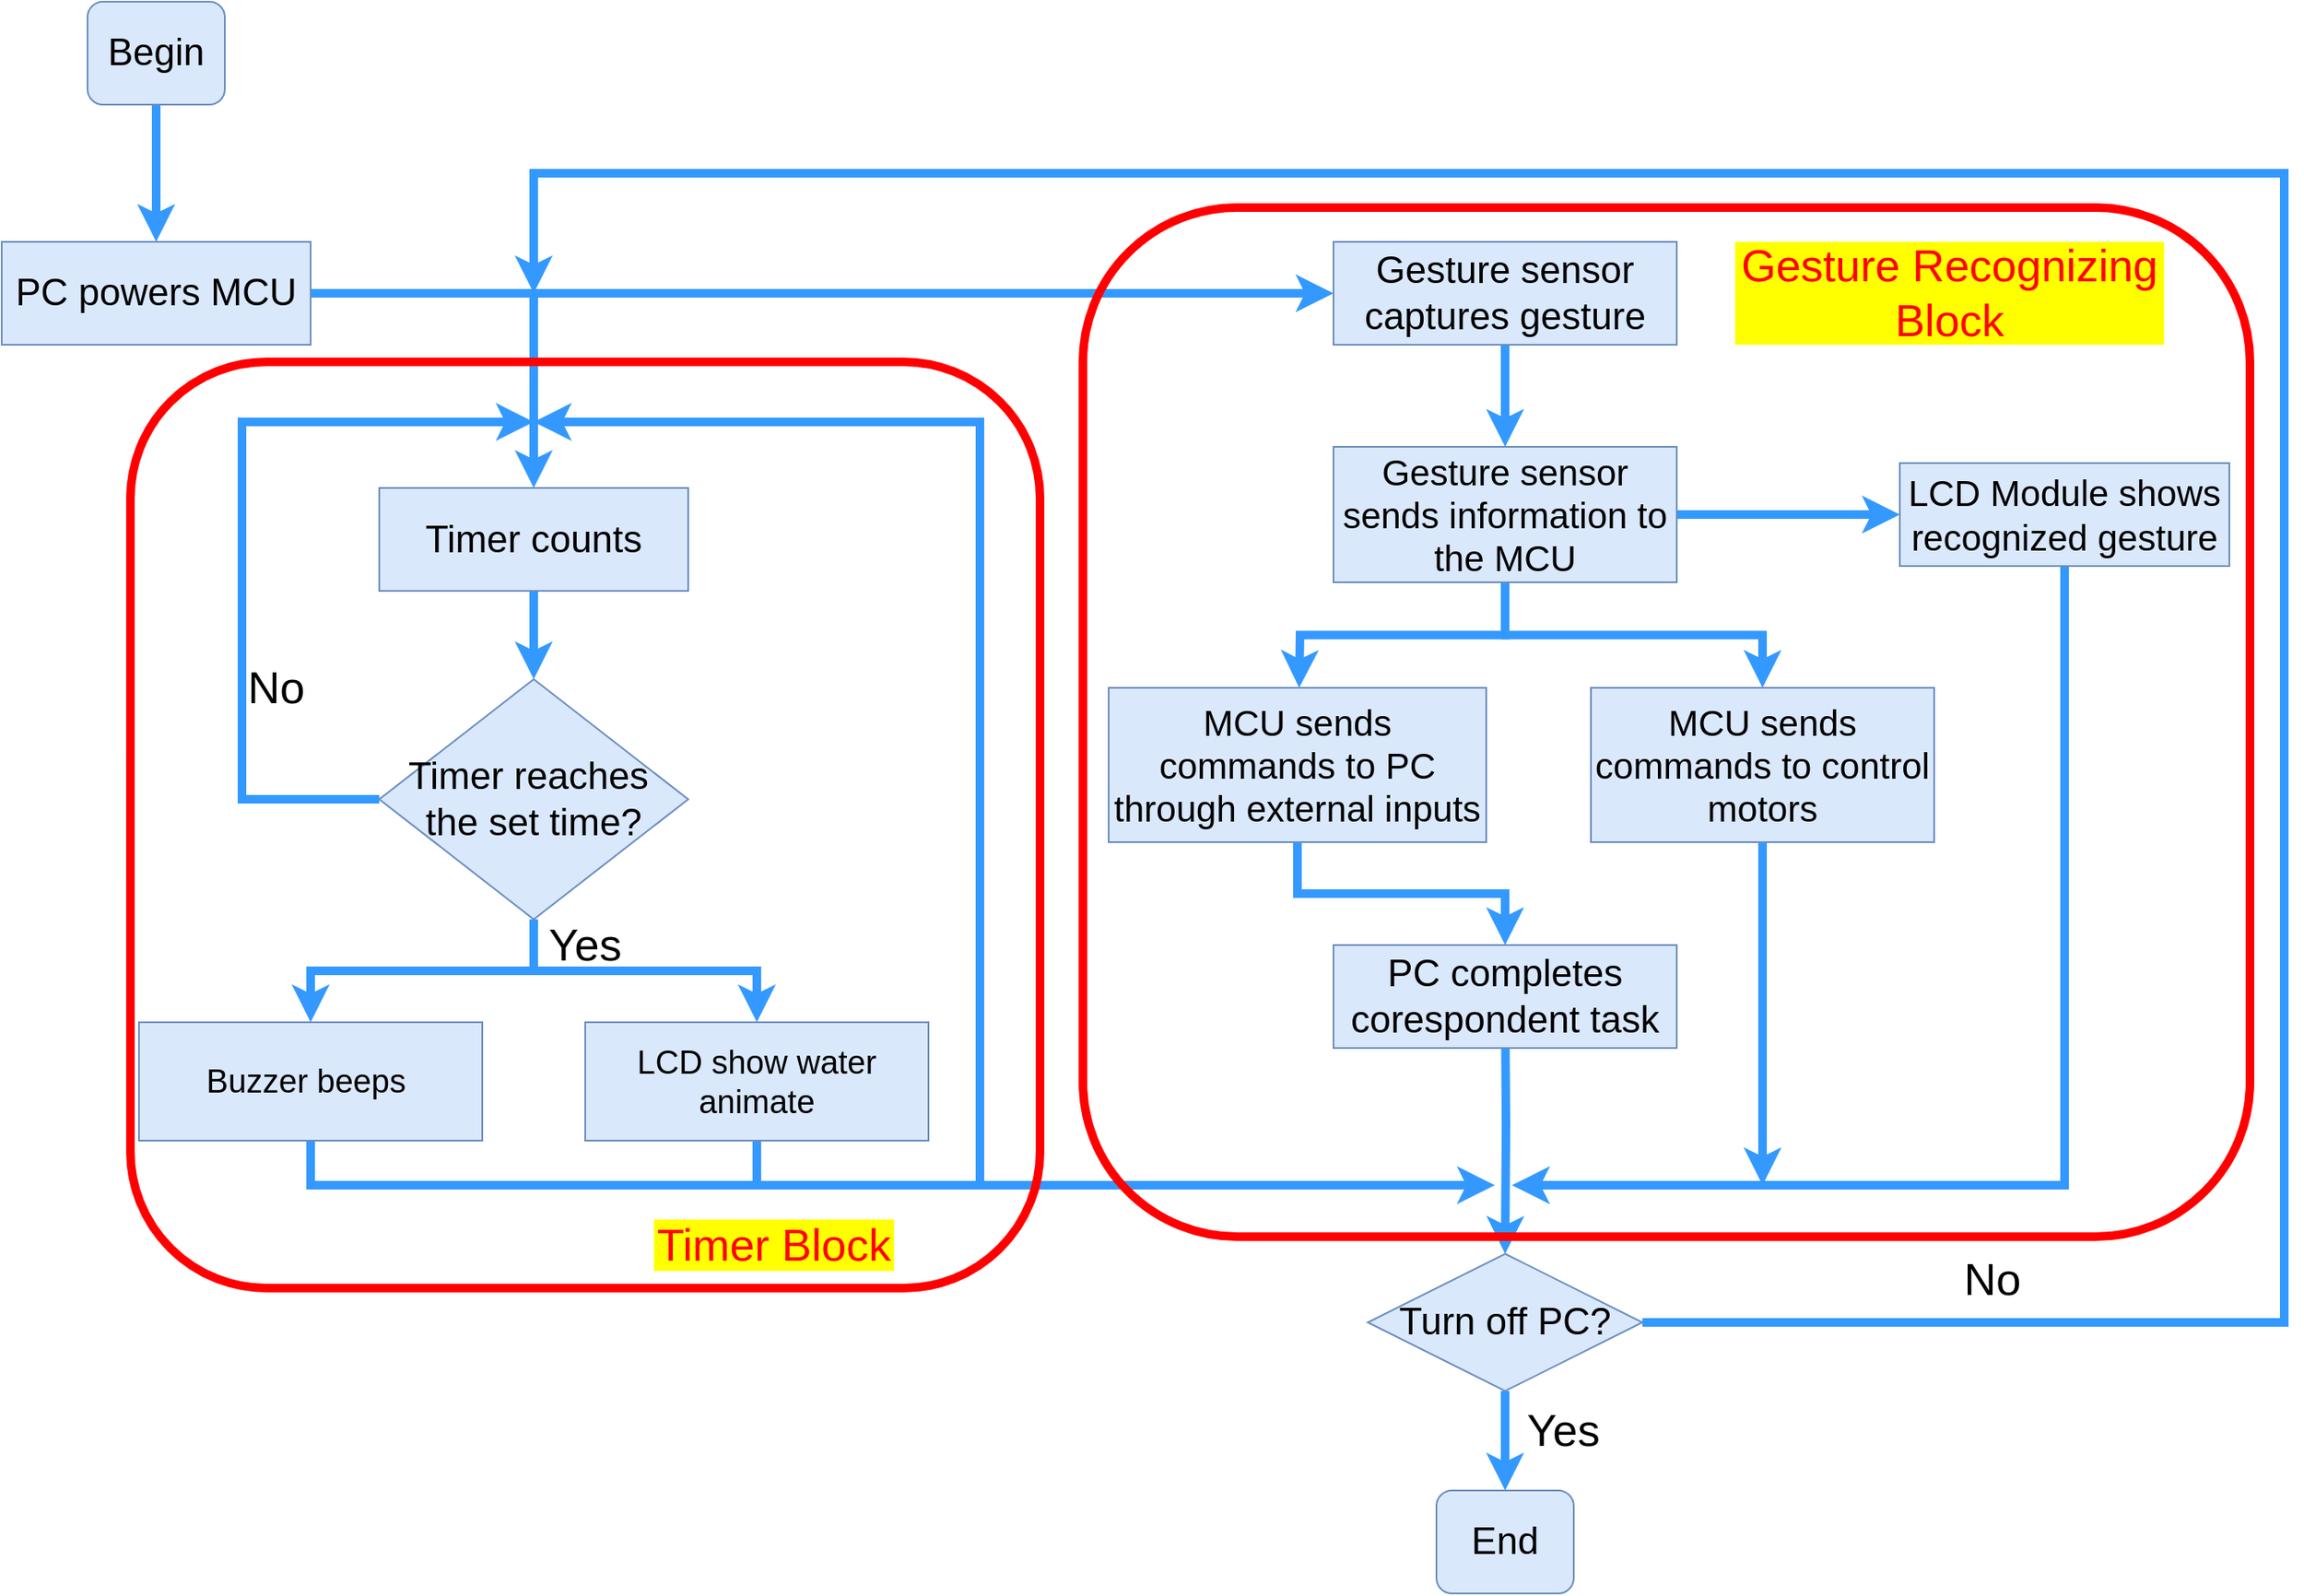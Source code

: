 <mxfile version="24.8.4">
  <diagram name="第 1 页" id="TtaUUUAR0I2Qt-rsAuGh">
    <mxGraphModel dx="1829" dy="1138" grid="1" gridSize="10" guides="1" tooltips="1" connect="1" arrows="0" fold="1" page="1" pageScale="1" pageWidth="1654" pageHeight="1169" background="#FFFFFF" math="0" shadow="0">
      <root>
        <mxCell id="0" />
        <mxCell id="1" parent="0" />
        <mxCell id="XUBQJ64cmYo1AAJjvE-t-12" style="edgeStyle=orthogonalEdgeStyle;rounded=0;orthogonalLoop=1;jettySize=auto;html=1;exitX=0.5;exitY=1;exitDx=0;exitDy=0;entryX=0.5;entryY=0;entryDx=0;entryDy=0;strokeColor=#3399FF;strokeWidth=5;" parent="1" source="Pi1XBdwWhrZV_ONEeQd5-2" target="Pi1XBdwWhrZV_ONEeQd5-9" edge="1">
          <mxGeometry relative="1" as="geometry" />
        </mxCell>
        <mxCell id="Pi1XBdwWhrZV_ONEeQd5-2" value="&lt;font color=&quot;#000000&quot; style=&quot;font-size: 22px;&quot;&gt;Begin&lt;/font&gt;" style="rounded=1;whiteSpace=wrap;html=1;fillColor=#dae8fc;strokeColor=#6c8ebf;" parent="1" vertex="1">
          <mxGeometry x="200" y="170" width="80" height="60" as="geometry" />
        </mxCell>
        <mxCell id="HMCcM8Cfioci80AgD0dG-16" style="edgeStyle=orthogonalEdgeStyle;rounded=0;orthogonalLoop=1;jettySize=auto;html=1;exitX=0.5;exitY=1;exitDx=0;exitDy=0;endArrow=classic;endFill=1;strokeWidth=5;strokeColor=#3499ff;" parent="1" source="Pi1XBdwWhrZV_ONEeQd5-16" edge="1">
          <mxGeometry relative="1" as="geometry">
            <mxPoint x="460" y="415" as="targetPoint" />
            <mxPoint x="330" y="915.92" as="sourcePoint" />
            <Array as="points">
              <mxPoint x="330" y="860" />
              <mxPoint x="720" y="860" />
              <mxPoint x="720" y="415" />
            </Array>
          </mxGeometry>
        </mxCell>
        <mxCell id="Pi1XBdwWhrZV_ONEeQd5-16" value="&lt;font style=&quot;font-size: 19px;&quot; color=&quot;#000000&quot;&gt;Buzzer beeps&amp;nbsp;&lt;/font&gt;" style="rounded=0;whiteSpace=wrap;html=1;fillColor=#dae8fc;strokeColor=#6c8ebf;" parent="1" vertex="1">
          <mxGeometry x="230" y="765" width="200" height="69" as="geometry" />
        </mxCell>
        <mxCell id="XUBQJ64cmYo1AAJjvE-t-20" style="edgeStyle=orthogonalEdgeStyle;rounded=0;orthogonalLoop=1;jettySize=auto;html=1;exitX=1;exitY=0.5;exitDx=0;exitDy=0;entryX=0;entryY=0.5;entryDx=0;entryDy=0;strokeColor=#3399FF;strokeWidth=5;" parent="1" source="Pi1XBdwWhrZV_ONEeQd5-17" target="Pi1XBdwWhrZV_ONEeQd5-18" edge="1">
          <mxGeometry relative="1" as="geometry" />
        </mxCell>
        <mxCell id="HMCcM8Cfioci80AgD0dG-4" style="edgeStyle=orthogonalEdgeStyle;rounded=0;orthogonalLoop=1;jettySize=auto;html=1;exitX=0.5;exitY=1;exitDx=0;exitDy=0;entryX=0.5;entryY=0;entryDx=0;entryDy=0;strokeWidth=5;strokeColor=#3499ff;" parent="1" source="Pi1XBdwWhrZV_ONEeQd5-17" edge="1">
          <mxGeometry relative="1" as="geometry">
            <mxPoint x="906" y="570" as="targetPoint" />
          </mxGeometry>
        </mxCell>
        <mxCell id="HMCcM8Cfioci80AgD0dG-5" style="edgeStyle=orthogonalEdgeStyle;rounded=0;orthogonalLoop=1;jettySize=auto;html=1;exitX=0.5;exitY=1;exitDx=0;exitDy=0;" parent="1" source="Pi1XBdwWhrZV_ONEeQd5-17" edge="1">
          <mxGeometry relative="1" as="geometry">
            <mxPoint x="1026.235" y="508.588" as="targetPoint" />
          </mxGeometry>
        </mxCell>
        <mxCell id="HMCcM8Cfioci80AgD0dG-7" style="edgeStyle=orthogonalEdgeStyle;rounded=0;orthogonalLoop=1;jettySize=auto;html=1;exitX=0.5;exitY=1;exitDx=0;exitDy=0;entryX=0.5;entryY=0;entryDx=0;entryDy=0;strokeWidth=5;strokeColor=#3499ff;" parent="1" source="Pi1XBdwWhrZV_ONEeQd5-17" target="HMCcM8Cfioci80AgD0dG-6" edge="1">
          <mxGeometry relative="1" as="geometry" />
        </mxCell>
        <mxCell id="Pi1XBdwWhrZV_ONEeQd5-17" value="&lt;font style=&quot;font-size: 21px;&quot; color=&quot;#000000&quot;&gt;Gesture sensor sends information to the MCU&lt;/font&gt;" style="rounded=0;whiteSpace=wrap;html=1;fillColor=#dae8fc;strokeColor=#6c8ebf;" parent="1" vertex="1">
          <mxGeometry x="926" y="429.5" width="200" height="79" as="geometry" />
        </mxCell>
        <mxCell id="XUBQJ64cmYo1AAJjvE-t-15" style="edgeStyle=orthogonalEdgeStyle;rounded=0;orthogonalLoop=1;jettySize=auto;html=1;exitX=0.5;exitY=1;exitDx=0;exitDy=0;strokeColor=#3399FF;strokeWidth=5;" parent="1" source="Pi1XBdwWhrZV_ONEeQd5-18" edge="1">
          <mxGeometry relative="1" as="geometry">
            <mxPoint x="1030" y="860" as="targetPoint" />
            <Array as="points">
              <mxPoint x="1352" y="860" />
              <mxPoint x="1030" y="860" />
            </Array>
          </mxGeometry>
        </mxCell>
        <mxCell id="Pi1XBdwWhrZV_ONEeQd5-18" value="&lt;font style=&quot;font-size: 21px;&quot; color=&quot;#000000&quot;&gt;LCD Module shows recognized gesture&lt;/font&gt;" style="rounded=0;whiteSpace=wrap;html=1;fillColor=#dae8fc;strokeColor=#6c8ebf;" parent="1" vertex="1">
          <mxGeometry x="1256" y="439" width="192" height="60" as="geometry" />
        </mxCell>
        <mxCell id="XUBQJ64cmYo1AAJjvE-t-24" style="edgeStyle=orthogonalEdgeStyle;rounded=0;orthogonalLoop=1;jettySize=auto;html=1;exitX=0.5;exitY=1;exitDx=0;exitDy=0;entryX=0.5;entryY=0;entryDx=0;entryDy=0;strokeColor=#3399FF;strokeWidth=5;" parent="1" target="XUBQJ64cmYo1AAJjvE-t-23" edge="1">
          <mxGeometry relative="1" as="geometry">
            <mxPoint x="1026" y="750" as="sourcePoint" />
          </mxGeometry>
        </mxCell>
        <mxCell id="Pi1XBdwWhrZV_ONEeQd5-28" value="&lt;font style=&quot;font-size: 22px;&quot; color=&quot;#000000&quot;&gt;End&lt;/font&gt;" style="rounded=1;whiteSpace=wrap;html=1;fillColor=#dae8fc;strokeColor=#6c8ebf;" parent="1" vertex="1">
          <mxGeometry x="986" y="1038" width="80" height="60" as="geometry" />
        </mxCell>
        <mxCell id="XUBQJ64cmYo1AAJjvE-t-13" style="edgeStyle=orthogonalEdgeStyle;rounded=0;orthogonalLoop=1;jettySize=auto;html=1;exitX=0.5;exitY=1;exitDx=0;exitDy=0;entryX=0.5;entryY=0;entryDx=0;entryDy=0;strokeColor=#3399FF;strokeWidth=5;" parent="1" source="26zMMwYjGmdjbiz2VFBF-2" target="Pi1XBdwWhrZV_ONEeQd5-16" edge="1">
          <mxGeometry relative="1" as="geometry" />
        </mxCell>
        <mxCell id="HMCcM8Cfioci80AgD0dG-10" style="edgeStyle=orthogonalEdgeStyle;rounded=0;orthogonalLoop=1;jettySize=auto;html=1;exitX=1;exitY=0.5;exitDx=0;exitDy=0;entryX=0;entryY=0.5;entryDx=0;entryDy=0;strokeWidth=5;strokeColor=#3499ff;" parent="1" source="Pi1XBdwWhrZV_ONEeQd5-9" target="HMCcM8Cfioci80AgD0dG-1" edge="1">
          <mxGeometry relative="1" as="geometry" />
        </mxCell>
        <mxCell id="Pi1XBdwWhrZV_ONEeQd5-9" value="&lt;font style=&quot;font-size: 22px;&quot; color=&quot;#000000&quot;&gt;PC powers&lt;/font&gt;&lt;span style=&quot;font-size: 22px; background-color: initial;&quot;&gt;&amp;nbsp;MCU&lt;/span&gt;" style="rounded=0;whiteSpace=wrap;html=1;fillColor=#dae8fc;strokeColor=#6c8ebf;" parent="1" vertex="1">
          <mxGeometry x="150" y="310" width="180" height="60" as="geometry" />
        </mxCell>
        <mxCell id="XUBQJ64cmYo1AAJjvE-t-26" style="edgeStyle=orthogonalEdgeStyle;rounded=0;orthogonalLoop=1;jettySize=auto;html=1;exitX=0.5;exitY=1;exitDx=0;exitDy=0;entryX=0.5;entryY=0;entryDx=0;entryDy=0;strokeColor=#3399FF;strokeWidth=5;" parent="1" source="XUBQJ64cmYo1AAJjvE-t-23" target="Pi1XBdwWhrZV_ONEeQd5-28" edge="1">
          <mxGeometry relative="1" as="geometry" />
        </mxCell>
        <mxCell id="HMCcM8Cfioci80AgD0dG-22" style="edgeStyle=orthogonalEdgeStyle;rounded=0;orthogonalLoop=1;jettySize=auto;html=1;strokeWidth=5;strokeColor=#3499ff;exitX=1;exitY=0.5;exitDx=0;exitDy=0;" parent="1" source="XUBQJ64cmYo1AAJjvE-t-23" edge="1">
          <mxGeometry relative="1" as="geometry">
            <mxPoint x="460" y="340" as="targetPoint" />
            <Array as="points">
              <mxPoint x="1480" y="940" />
              <mxPoint x="1480" y="270" />
              <mxPoint x="460" y="270" />
              <mxPoint x="460" y="340" />
            </Array>
            <mxPoint x="946" y="940" as="sourcePoint" />
          </mxGeometry>
        </mxCell>
        <mxCell id="XUBQJ64cmYo1AAJjvE-t-23" value="&lt;font style=&quot;font-size: 22px;&quot;&gt;Turn off PC?&lt;/font&gt;" style="rhombus;whiteSpace=wrap;html=1;strokeColor=#6c8ebf;fillColor=#dae8fc;" parent="1" vertex="1">
          <mxGeometry x="946" y="900" width="160" height="80" as="geometry" />
        </mxCell>
        <mxCell id="XUBQJ64cmYo1AAJjvE-t-27" value="&lt;font style=&quot;font-size: 26px;&quot;&gt;Yes&lt;/font&gt;" style="text;html=1;align=center;verticalAlign=middle;whiteSpace=wrap;rounded=0;" parent="1" vertex="1">
          <mxGeometry x="1030" y="988" width="60" height="30" as="geometry" />
        </mxCell>
        <mxCell id="XUBQJ64cmYo1AAJjvE-t-28" value="&lt;font style=&quot;font-size: 26px;&quot;&gt;No&lt;/font&gt;" style="text;html=1;align=center;verticalAlign=middle;whiteSpace=wrap;rounded=0;" parent="1" vertex="1">
          <mxGeometry x="1280" y="900" width="60" height="30" as="geometry" />
        </mxCell>
        <mxCell id="bB9vTlYvbKVGL8YAkGGn-3" style="edgeStyle=orthogonalEdgeStyle;rounded=0;orthogonalLoop=1;jettySize=auto;html=1;exitX=0.5;exitY=1;exitDx=0;exitDy=0;entryX=0.5;entryY=0;entryDx=0;entryDy=0;strokeWidth=5;strokeColor=#3499ff;" edge="1" parent="1" source="lJw-HqeHEMoSp1FB-S29-2" target="lJw-HqeHEMoSp1FB-S29-3">
          <mxGeometry relative="1" as="geometry" />
        </mxCell>
        <mxCell id="lJw-HqeHEMoSp1FB-S29-2" value="&lt;font style=&quot;font-size: 21px;&quot; color=&quot;#000000&quot;&gt;MCU sends commands to PC through external inputs&lt;/font&gt;" style="rounded=0;whiteSpace=wrap;html=1;fillColor=#dae8fc;strokeColor=#6c8ebf;" parent="1" vertex="1">
          <mxGeometry x="795" y="570" width="220" height="90" as="geometry" />
        </mxCell>
        <mxCell id="lJw-HqeHEMoSp1FB-S29-3" value="&lt;font style=&quot;font-size: 22px;&quot; color=&quot;#000000&quot;&gt;PC completes corespondent task&lt;/font&gt;" style="rounded=0;whiteSpace=wrap;html=1;fillColor=#dae8fc;strokeColor=#6c8ebf;" parent="1" vertex="1">
          <mxGeometry x="926" y="720" width="200" height="60" as="geometry" />
        </mxCell>
        <mxCell id="26zMMwYjGmdjbiz2VFBF-5" style="edgeStyle=orthogonalEdgeStyle;rounded=0;orthogonalLoop=1;jettySize=auto;html=1;exitX=0.5;exitY=1;exitDx=0;exitDy=0;entryX=0.5;entryY=0;entryDx=0;entryDy=0;strokeWidth=5;strokeColor=#3499ff;" parent="1" source="26zMMwYjGmdjbiz2VFBF-2" target="26zMMwYjGmdjbiz2VFBF-4" edge="1">
          <mxGeometry relative="1" as="geometry" />
        </mxCell>
        <mxCell id="HMCcM8Cfioci80AgD0dG-15" style="edgeStyle=orthogonalEdgeStyle;rounded=0;orthogonalLoop=1;jettySize=auto;html=1;exitX=0;exitY=0.5;exitDx=0;exitDy=0;strokeWidth=5;strokeColor=#3499ff;" parent="1" source="26zMMwYjGmdjbiz2VFBF-2" edge="1">
          <mxGeometry relative="1" as="geometry">
            <mxPoint x="460" y="415" as="targetPoint" />
            <mxPoint x="310" y="695" as="sourcePoint" />
            <Array as="points">
              <mxPoint x="290" y="635" />
              <mxPoint x="290" y="415" />
            </Array>
          </mxGeometry>
        </mxCell>
        <mxCell id="26zMMwYjGmdjbiz2VFBF-2" value="&lt;font style=&quot;font-size: 22px;&quot;&gt;Timer reaches&amp;nbsp;&lt;/font&gt;&lt;div&gt;&lt;font style=&quot;font-size: 22px;&quot;&gt;the set time?&lt;/font&gt;&lt;/div&gt;" style="rhombus;whiteSpace=wrap;html=1;strokeColor=#6c8ebf;fillColor=#dae8fc;" parent="1" vertex="1">
          <mxGeometry x="370" y="565" width="180" height="140" as="geometry" />
        </mxCell>
        <mxCell id="HMCcM8Cfioci80AgD0dG-17" style="edgeStyle=orthogonalEdgeStyle;rounded=0;orthogonalLoop=1;jettySize=auto;html=1;exitX=0.5;exitY=1;exitDx=0;exitDy=0;endArrow=none;endFill=0;strokeWidth=5;strokeColor=#3499ff;" parent="1" source="26zMMwYjGmdjbiz2VFBF-4" edge="1">
          <mxGeometry relative="1" as="geometry">
            <mxPoint x="590" y="860" as="targetPoint" />
          </mxGeometry>
        </mxCell>
        <mxCell id="26zMMwYjGmdjbiz2VFBF-4" value="&lt;font style=&quot;font-size: 19px;&quot; color=&quot;#000000&quot;&gt;LCD show water animate&lt;/font&gt;" style="rounded=0;whiteSpace=wrap;html=1;fillColor=#dae8fc;strokeColor=#6c8ebf;" parent="1" vertex="1">
          <mxGeometry x="490" y="765" width="200" height="69" as="geometry" />
        </mxCell>
        <mxCell id="26zMMwYjGmdjbiz2VFBF-8" value="&lt;font style=&quot;font-size: 26px;&quot;&gt;Yes&lt;/font&gt;" style="text;html=1;align=center;verticalAlign=middle;whiteSpace=wrap;rounded=0;" parent="1" vertex="1">
          <mxGeometry x="460" y="705" width="60" height="30" as="geometry" />
        </mxCell>
        <mxCell id="26zMMwYjGmdjbiz2VFBF-9" value="&lt;font style=&quot;font-size: 26px;&quot;&gt;No&lt;/font&gt;" style="text;html=1;align=center;verticalAlign=middle;whiteSpace=wrap;rounded=0;" parent="1" vertex="1">
          <mxGeometry x="280" y="555" width="60" height="30" as="geometry" />
        </mxCell>
        <mxCell id="HMCcM8Cfioci80AgD0dG-3" style="edgeStyle=orthogonalEdgeStyle;rounded=0;orthogonalLoop=1;jettySize=auto;html=1;exitX=0.5;exitY=1;exitDx=0;exitDy=0;entryX=0.5;entryY=0;entryDx=0;entryDy=0;strokeWidth=5;strokeColor=#3499ff;" parent="1" source="HMCcM8Cfioci80AgD0dG-1" target="Pi1XBdwWhrZV_ONEeQd5-17" edge="1">
          <mxGeometry relative="1" as="geometry" />
        </mxCell>
        <mxCell id="HMCcM8Cfioci80AgD0dG-1" value="&lt;font style=&quot;font-size: 22px;&quot; color=&quot;#000000&quot;&gt;Gesture sensor captures gesture&lt;/font&gt;" style="rounded=0;whiteSpace=wrap;html=1;fillColor=#dae8fc;strokeColor=#6c8ebf;" parent="1" vertex="1">
          <mxGeometry x="926" y="310" width="200" height="60" as="geometry" />
        </mxCell>
        <mxCell id="HMCcM8Cfioci80AgD0dG-8" style="edgeStyle=orthogonalEdgeStyle;rounded=0;orthogonalLoop=1;jettySize=auto;html=1;exitX=0.5;exitY=1;exitDx=0;exitDy=0;strokeWidth=5;strokeColor=#3499ff;" parent="1" source="HMCcM8Cfioci80AgD0dG-6" edge="1">
          <mxGeometry relative="1" as="geometry">
            <mxPoint x="1176" y="860" as="targetPoint" />
          </mxGeometry>
        </mxCell>
        <mxCell id="HMCcM8Cfioci80AgD0dG-6" value="&lt;font style=&quot;font-size: 21px;&quot; color=&quot;#000000&quot;&gt;MCU sends commands to control motors&lt;/font&gt;" style="rounded=0;whiteSpace=wrap;html=1;fillColor=#dae8fc;strokeColor=#6c8ebf;" parent="1" vertex="1">
          <mxGeometry x="1076" y="570" width="200" height="90" as="geometry" />
        </mxCell>
        <mxCell id="HMCcM8Cfioci80AgD0dG-13" style="edgeStyle=orthogonalEdgeStyle;rounded=0;orthogonalLoop=1;jettySize=auto;html=1;exitX=0.5;exitY=1;exitDx=0;exitDy=0;entryX=0.5;entryY=0;entryDx=0;entryDy=0;strokeWidth=5;strokeColor=#3499ff;" parent="1" source="HMCcM8Cfioci80AgD0dG-12" target="26zMMwYjGmdjbiz2VFBF-2" edge="1">
          <mxGeometry relative="1" as="geometry" />
        </mxCell>
        <mxCell id="HMCcM8Cfioci80AgD0dG-12" value="&lt;font style=&quot;font-size: 22px;&quot; color=&quot;#000000&quot;&gt;Timer counts&lt;/font&gt;" style="rounded=0;whiteSpace=wrap;html=1;fillColor=#dae8fc;strokeColor=#6c8ebf;" parent="1" vertex="1">
          <mxGeometry x="370" y="453.5" width="180" height="60" as="geometry" />
        </mxCell>
        <mxCell id="HMCcM8Cfioci80AgD0dG-20" value="" style="endArrow=classic;html=1;rounded=0;entryX=0.5;entryY=0;entryDx=0;entryDy=0;strokeWidth=5;strokeColor=#3499ff;" parent="1" target="HMCcM8Cfioci80AgD0dG-12" edge="1">
          <mxGeometry width="50" height="50" relative="1" as="geometry">
            <mxPoint x="460" y="340" as="sourcePoint" />
            <mxPoint x="350" y="410" as="targetPoint" />
          </mxGeometry>
        </mxCell>
        <mxCell id="bB9vTlYvbKVGL8YAkGGn-2" value="" style="endArrow=classic;html=1;rounded=0;strokeWidth=5;strokeColor=#3499ff;" edge="1" parent="1">
          <mxGeometry width="50" height="50" relative="1" as="geometry">
            <mxPoint x="720" y="860" as="sourcePoint" />
            <mxPoint x="1020" y="860" as="targetPoint" />
          </mxGeometry>
        </mxCell>
        <mxCell id="bB9vTlYvbKVGL8YAkGGn-7" value="" style="rounded=1;whiteSpace=wrap;html=1;fillColor=none;strokeColor=#FF0000;strokeWidth=5;" vertex="1" parent="1">
          <mxGeometry x="225" y="380" width="530" height="540" as="geometry" />
        </mxCell>
        <mxCell id="bB9vTlYvbKVGL8YAkGGn-8" value="" style="rounded=1;whiteSpace=wrap;html=1;fillColor=none;strokeColor=#FF0000;strokeWidth=5;" vertex="1" parent="1">
          <mxGeometry x="780" y="290" width="680" height="600" as="geometry" />
        </mxCell>
        <mxCell id="bB9vTlYvbKVGL8YAkGGn-11" value="&lt;span style=&quot;color: rgb(255, 0, 0); font-size: 26px;&quot;&gt;Timer Block&lt;/span&gt;" style="text;html=1;align=center;verticalAlign=middle;whiteSpace=wrap;rounded=0;fillColor=#FFFF00;" vertex="1" parent="1">
          <mxGeometry x="530" y="880" width="140" height="30" as="geometry" />
        </mxCell>
        <mxCell id="bB9vTlYvbKVGL8YAkGGn-12" value="&lt;span style=&quot;color: rgb(255, 0, 0); font-size: 26px;&quot;&gt;Gesture Recognizing Block&lt;/span&gt;" style="text;html=1;align=center;verticalAlign=middle;whiteSpace=wrap;rounded=0;fillColor=#FFFF00;" vertex="1" parent="1">
          <mxGeometry x="1160" y="310" width="250" height="60" as="geometry" />
        </mxCell>
      </root>
    </mxGraphModel>
  </diagram>
</mxfile>

